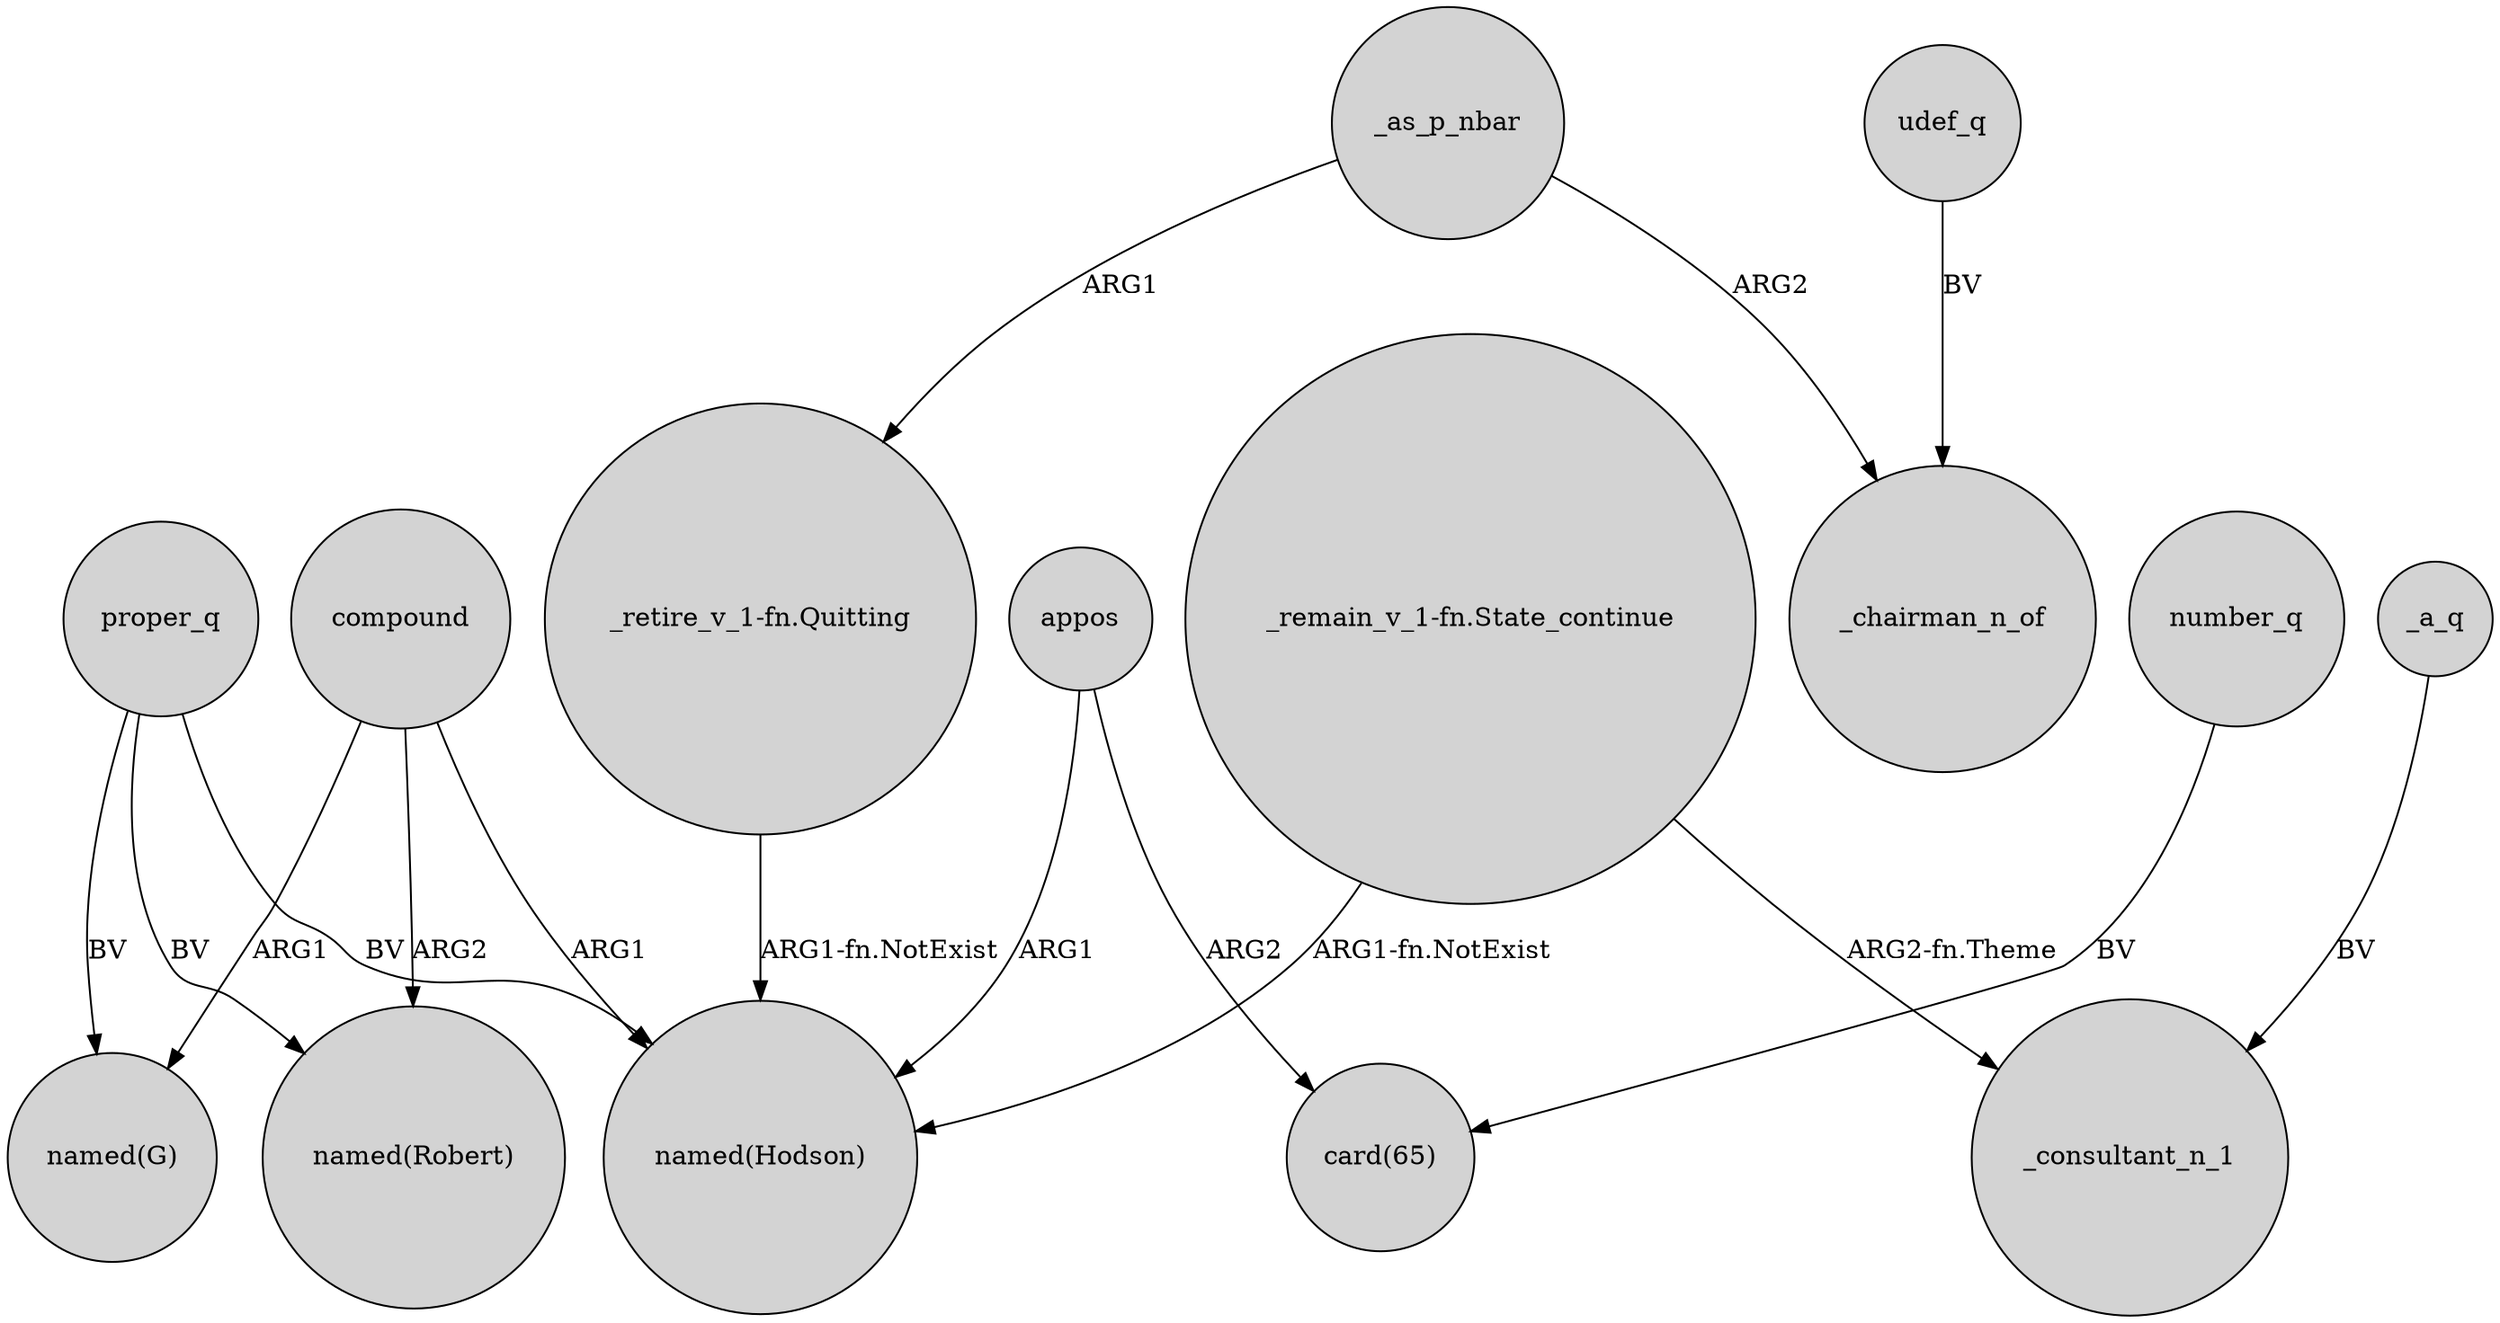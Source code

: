 digraph {
	node [shape=circle style=filled]
	proper_q -> "named(G)" [label=BV]
	compound -> "named(Hodson)" [label=ARG1]
	proper_q -> "named(Hodson)" [label=BV]
	"_retire_v_1-fn.Quitting" -> "named(Hodson)" [label="ARG1-fn.NotExist"]
	_as_p_nbar -> "_retire_v_1-fn.Quitting" [label=ARG1]
	_a_q -> _consultant_n_1 [label=BV]
	proper_q -> "named(Robert)" [label=BV]
	appos -> "named(Hodson)" [label=ARG1]
	compound -> "named(G)" [label=ARG1]
	"_remain_v_1-fn.State_continue" -> "named(Hodson)" [label="ARG1-fn.NotExist"]
	_as_p_nbar -> _chairman_n_of [label=ARG2]
	udef_q -> _chairman_n_of [label=BV]
	number_q -> "card(65)" [label=BV]
	appos -> "card(65)" [label=ARG2]
	"_remain_v_1-fn.State_continue" -> _consultant_n_1 [label="ARG2-fn.Theme"]
	compound -> "named(Robert)" [label=ARG2]
}
